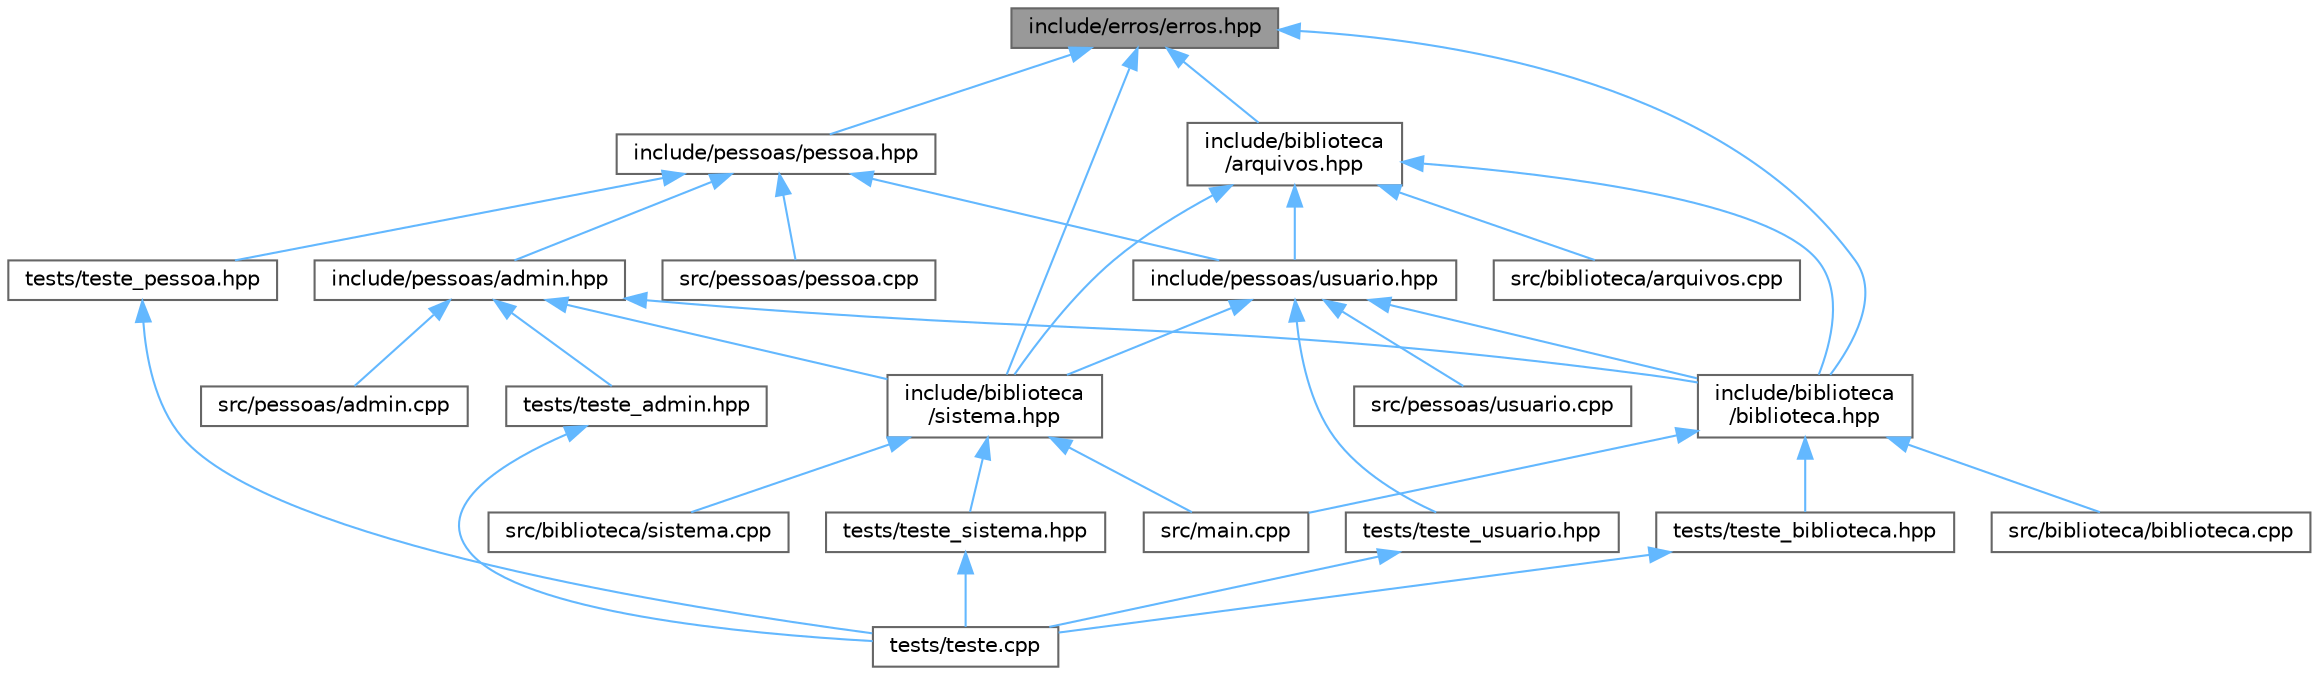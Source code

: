 digraph "include/erros/erros.hpp"
{
 // LATEX_PDF_SIZE
  bgcolor="transparent";
  edge [fontname=Helvetica,fontsize=10,labelfontname=Helvetica,labelfontsize=10];
  node [fontname=Helvetica,fontsize=10,shape=box,height=0.2,width=0.4];
  Node1 [label="include/erros/erros.hpp",height=0.2,width=0.4,color="gray40", fillcolor="grey60", style="filled", fontcolor="black",tooltip="Classes de tratamento de exceções."];
  Node1 -> Node2 [dir="back",color="steelblue1",style="solid"];
  Node2 [label="include/biblioteca\l/arquivos.hpp",height=0.2,width=0.4,color="grey40", fillcolor="white", style="filled",URL="$arquivos_8hpp.html",tooltip="Classe assistente para facilitar a manipulação de arquivos."];
  Node2 -> Node3 [dir="back",color="steelblue1",style="solid"];
  Node3 [label="include/biblioteca\l/biblioteca.hpp",height=0.2,width=0.4,color="grey40", fillcolor="white", style="filled",URL="$biblioteca_8hpp.html",tooltip="Classe responsável por armazenar os livros existentes, adicionar e remover livros,..."];
  Node3 -> Node4 [dir="back",color="steelblue1",style="solid"];
  Node4 [label="src/biblioteca/biblioteca.cpp",height=0.2,width=0.4,color="grey40", fillcolor="white", style="filled",URL="$biblioteca_8cpp.html",tooltip=" "];
  Node3 -> Node5 [dir="back",color="steelblue1",style="solid"];
  Node5 [label="src/main.cpp",height=0.2,width=0.4,color="grey40", fillcolor="white", style="filled",URL="$main_8cpp.html",tooltip=" "];
  Node3 -> Node6 [dir="back",color="steelblue1",style="solid"];
  Node6 [label="tests/teste_biblioteca.hpp",height=0.2,width=0.4,color="grey40", fillcolor="white", style="filled",URL="$teste__biblioteca_8hpp.html",tooltip=" "];
  Node6 -> Node7 [dir="back",color="steelblue1",style="solid"];
  Node7 [label="tests/teste.cpp",height=0.2,width=0.4,color="grey40", fillcolor="white", style="filled",URL="$teste_8cpp.html",tooltip=" "];
  Node2 -> Node8 [dir="back",color="steelblue1",style="solid"];
  Node8 [label="include/biblioteca\l/sistema.hpp",height=0.2,width=0.4,color="grey40", fillcolor="white", style="filled",URL="$sistema_8hpp.html",tooltip="Classe responsável por armazenar o histórico de livros."];
  Node8 -> Node9 [dir="back",color="steelblue1",style="solid"];
  Node9 [label="src/biblioteca/sistema.cpp",height=0.2,width=0.4,color="grey40", fillcolor="white", style="filled",URL="$sistema_8cpp.html",tooltip=" "];
  Node8 -> Node5 [dir="back",color="steelblue1",style="solid"];
  Node8 -> Node10 [dir="back",color="steelblue1",style="solid"];
  Node10 [label="tests/teste_sistema.hpp",height=0.2,width=0.4,color="grey40", fillcolor="white", style="filled",URL="$teste__sistema_8hpp.html",tooltip=" "];
  Node10 -> Node7 [dir="back",color="steelblue1",style="solid"];
  Node2 -> Node11 [dir="back",color="steelblue1",style="solid"];
  Node11 [label="include/pessoas/usuario.hpp",height=0.2,width=0.4,color="grey40", fillcolor="white", style="filled",URL="$usuario_8hpp.html",tooltip="Classe do usuario."];
  Node11 -> Node3 [dir="back",color="steelblue1",style="solid"];
  Node11 -> Node8 [dir="back",color="steelblue1",style="solid"];
  Node11 -> Node12 [dir="back",color="steelblue1",style="solid"];
  Node12 [label="src/pessoas/usuario.cpp",height=0.2,width=0.4,color="grey40", fillcolor="white", style="filled",URL="$usuario_8cpp.html",tooltip=" "];
  Node11 -> Node13 [dir="back",color="steelblue1",style="solid"];
  Node13 [label="tests/teste_usuario.hpp",height=0.2,width=0.4,color="grey40", fillcolor="white", style="filled",URL="$teste__usuario_8hpp.html",tooltip=" "];
  Node13 -> Node7 [dir="back",color="steelblue1",style="solid"];
  Node2 -> Node14 [dir="back",color="steelblue1",style="solid"];
  Node14 [label="src/biblioteca/arquivos.cpp",height=0.2,width=0.4,color="grey40", fillcolor="white", style="filled",URL="$arquivos_8cpp.html",tooltip=" "];
  Node1 -> Node3 [dir="back",color="steelblue1",style="solid"];
  Node1 -> Node8 [dir="back",color="steelblue1",style="solid"];
  Node1 -> Node15 [dir="back",color="steelblue1",style="solid"];
  Node15 [label="include/pessoas/pessoa.hpp",height=0.2,width=0.4,color="grey40", fillcolor="white", style="filled",URL="$pessoa_8hpp.html",tooltip="Classe mãe de usuario e admin."];
  Node15 -> Node16 [dir="back",color="steelblue1",style="solid"];
  Node16 [label="include/pessoas/admin.hpp",height=0.2,width=0.4,color="grey40", fillcolor="white", style="filled",URL="$admin_8hpp.html",tooltip="Classe do administrador."];
  Node16 -> Node3 [dir="back",color="steelblue1",style="solid"];
  Node16 -> Node8 [dir="back",color="steelblue1",style="solid"];
  Node16 -> Node17 [dir="back",color="steelblue1",style="solid"];
  Node17 [label="src/pessoas/admin.cpp",height=0.2,width=0.4,color="grey40", fillcolor="white", style="filled",URL="$admin_8cpp.html",tooltip=" "];
  Node16 -> Node18 [dir="back",color="steelblue1",style="solid"];
  Node18 [label="tests/teste_admin.hpp",height=0.2,width=0.4,color="grey40", fillcolor="white", style="filled",URL="$teste__admin_8hpp.html",tooltip=" "];
  Node18 -> Node7 [dir="back",color="steelblue1",style="solid"];
  Node15 -> Node11 [dir="back",color="steelblue1",style="solid"];
  Node15 -> Node19 [dir="back",color="steelblue1",style="solid"];
  Node19 [label="src/pessoas/pessoa.cpp",height=0.2,width=0.4,color="grey40", fillcolor="white", style="filled",URL="$pessoa_8cpp.html",tooltip=" "];
  Node15 -> Node20 [dir="back",color="steelblue1",style="solid"];
  Node20 [label="tests/teste_pessoa.hpp",height=0.2,width=0.4,color="grey40", fillcolor="white", style="filled",URL="$teste__pessoa_8hpp.html",tooltip=" "];
  Node20 -> Node7 [dir="back",color="steelblue1",style="solid"];
}

